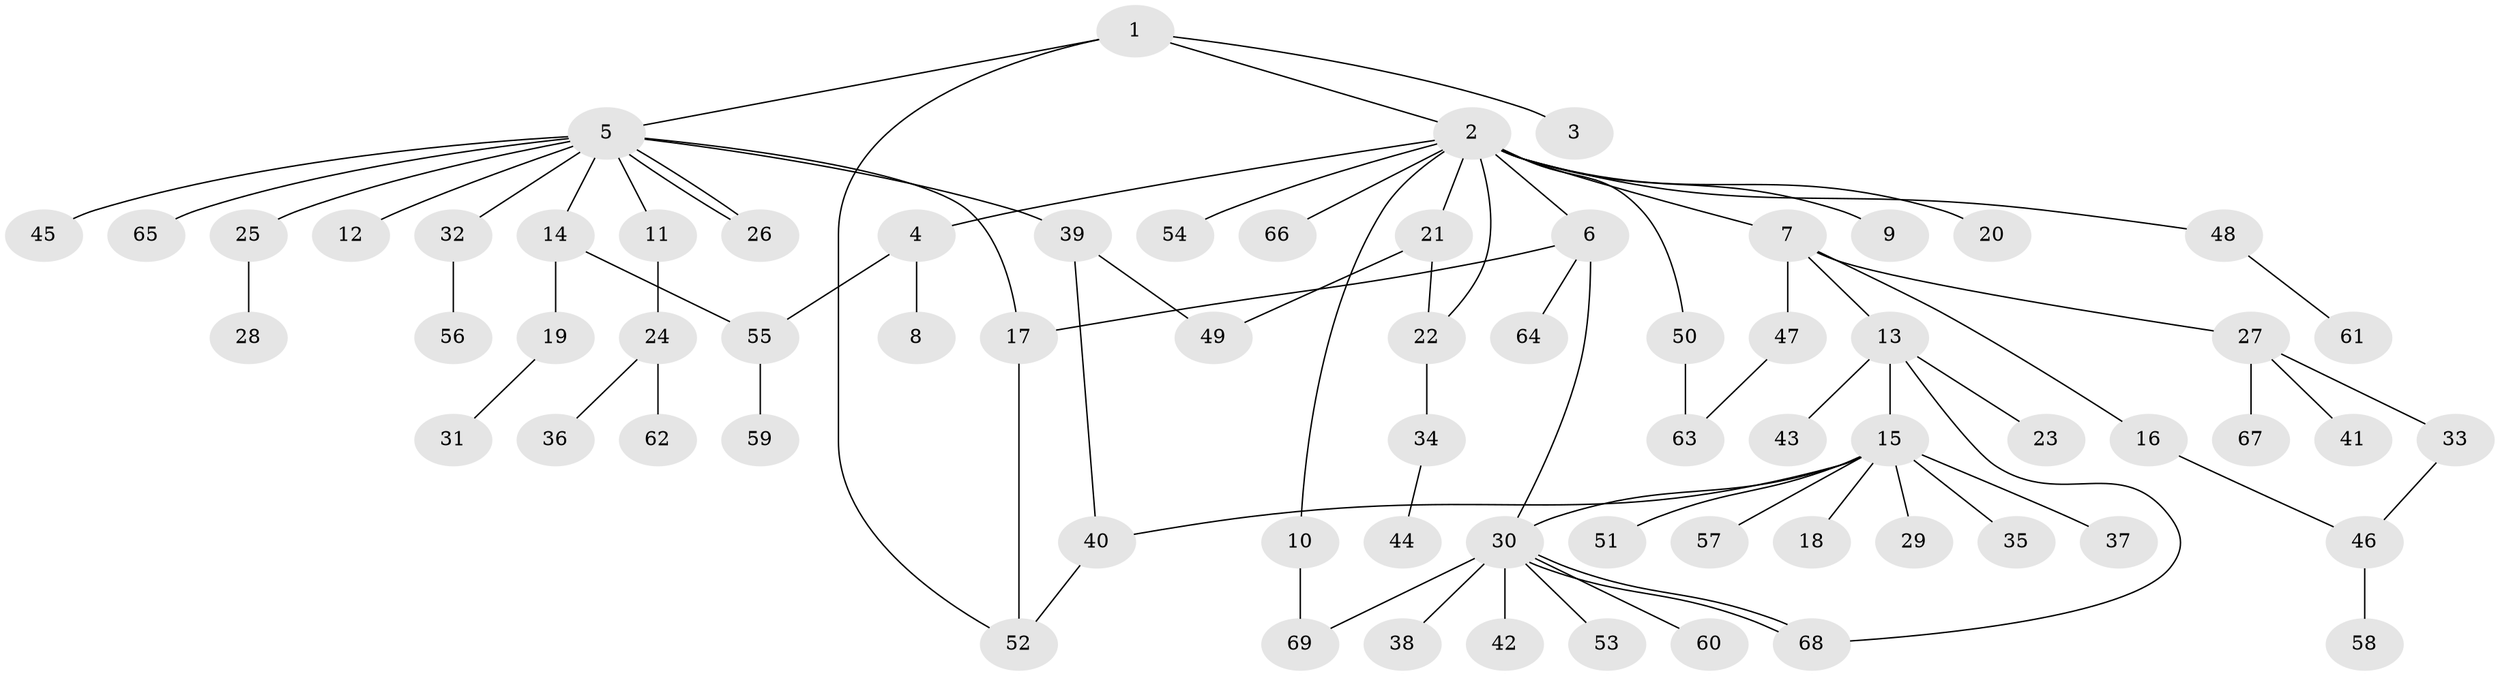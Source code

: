 // Generated by graph-tools (version 1.1) at 2025/26/03/09/25 03:26:01]
// undirected, 69 vertices, 82 edges
graph export_dot {
graph [start="1"]
  node [color=gray90,style=filled];
  1;
  2;
  3;
  4;
  5;
  6;
  7;
  8;
  9;
  10;
  11;
  12;
  13;
  14;
  15;
  16;
  17;
  18;
  19;
  20;
  21;
  22;
  23;
  24;
  25;
  26;
  27;
  28;
  29;
  30;
  31;
  32;
  33;
  34;
  35;
  36;
  37;
  38;
  39;
  40;
  41;
  42;
  43;
  44;
  45;
  46;
  47;
  48;
  49;
  50;
  51;
  52;
  53;
  54;
  55;
  56;
  57;
  58;
  59;
  60;
  61;
  62;
  63;
  64;
  65;
  66;
  67;
  68;
  69;
  1 -- 2;
  1 -- 3;
  1 -- 5;
  1 -- 52;
  2 -- 4;
  2 -- 6;
  2 -- 7;
  2 -- 9;
  2 -- 10;
  2 -- 20;
  2 -- 21;
  2 -- 22;
  2 -- 48;
  2 -- 50;
  2 -- 54;
  2 -- 66;
  4 -- 8;
  4 -- 55;
  5 -- 11;
  5 -- 12;
  5 -- 14;
  5 -- 17;
  5 -- 25;
  5 -- 26;
  5 -- 26;
  5 -- 32;
  5 -- 39;
  5 -- 45;
  5 -- 65;
  6 -- 17;
  6 -- 30;
  6 -- 64;
  7 -- 13;
  7 -- 16;
  7 -- 27;
  7 -- 47;
  10 -- 69;
  11 -- 24;
  13 -- 15;
  13 -- 23;
  13 -- 43;
  13 -- 68;
  14 -- 19;
  14 -- 55;
  15 -- 18;
  15 -- 29;
  15 -- 30;
  15 -- 35;
  15 -- 37;
  15 -- 40;
  15 -- 51;
  15 -- 57;
  16 -- 46;
  17 -- 52;
  19 -- 31;
  21 -- 22;
  21 -- 49;
  22 -- 34;
  24 -- 36;
  24 -- 62;
  25 -- 28;
  27 -- 33;
  27 -- 41;
  27 -- 67;
  30 -- 38;
  30 -- 42;
  30 -- 53;
  30 -- 60;
  30 -- 68;
  30 -- 68;
  30 -- 69;
  32 -- 56;
  33 -- 46;
  34 -- 44;
  39 -- 40;
  39 -- 49;
  40 -- 52;
  46 -- 58;
  47 -- 63;
  48 -- 61;
  50 -- 63;
  55 -- 59;
}
